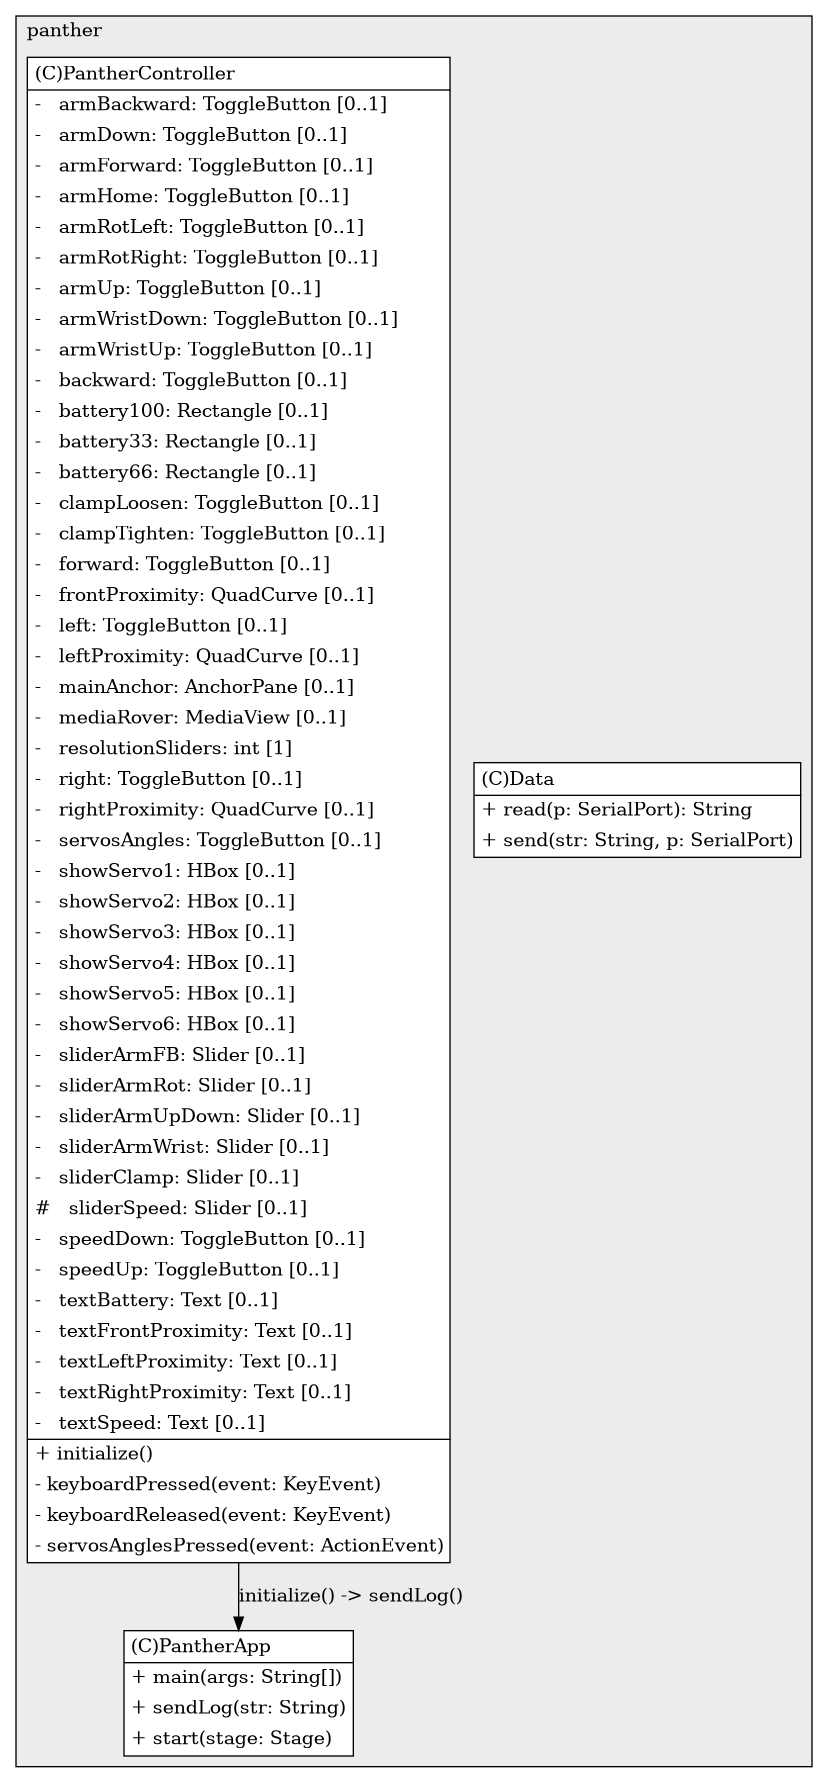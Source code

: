 @startuml

/' diagram meta data start
config=StructureConfiguration;
{
  "projectClassification": {
    "searchMode": "OpenProject", // OpenProject, AllProjects
    "includedProjects": "",
    "pathEndKeywords": "*.impl",
    "isClientPath": "",
    "isClientName": "",
    "isTestPath": "",
    "isTestName": "",
    "isMappingPath": "",
    "isMappingName": "",
    "isDataAccessPath": "",
    "isDataAccessName": "",
    "isDataStructurePath": "",
    "isDataStructureName": "",
    "isInterfaceStructuresPath": "",
    "isInterfaceStructuresName": "",
    "isEntryPointPath": "",
    "isEntryPointName": "",
    "treatFinalFieldsAsMandatory": false
  },
  "graphRestriction": {
    "classPackageExcludeFilter": "",
    "classPackageIncludeFilter": "",
    "classNameExcludeFilter": "",
    "classNameIncludeFilter": "",
    "methodNameExcludeFilter": "",
    "methodNameIncludeFilter": "",
    "removeByInheritance": "", // inheritance/annotation based filtering is done in a second step
    "removeByAnnotation": "",
    "removeByClassPackage": "", // cleanup the graph after inheritance/annotation based filtering is done
    "removeByClassName": "",
    "cutMappings": true,
    "cutEnum": true,
    "cutTests": true,
    "cutClient": true,
    "cutDataAccess": true,
    "cutInterfaceStructures": true,
    "cutDataStructures": true,
    "cutGetterAndSetter": true,
    "cutConstructors": true
  },
  "graphTraversal": {
    "forwardDepth": 3,
    "backwardDepth": 3,
    "classPackageExcludeFilter": "",
    "classPackageIncludeFilter": "",
    "classNameExcludeFilter": "",
    "classNameIncludeFilter": "",
    "methodNameExcludeFilter": "",
    "methodNameIncludeFilter": "",
    "hideMappings": false,
    "hideDataStructures": false,
    "hidePrivateMethods": true,
    "hideInterfaceCalls": true, // indirection: implementation -> interface (is hidden) -> implementation
    "onlyShowApplicationEntryPoints": false, // root node is included
    "useMethodCallsForStructureDiagram": "ForwardOnly" // ForwardOnly, BothDirections, No
  },
  "details": {
    "aggregation": "GroupByClass", // ByClass, GroupByClass, None
    "showClassGenericTypes": true,
    "showMethods": true,
    "showMethodParameterNames": true,
    "showMethodParameterTypes": true,
    "showMethodReturnType": true,
    "showPackageLevels": 4,
    "showDetailedClassStructure": true
  },
  "rootClass": "helha.panther.PantherController",
  "extensionCallbackMethod": "" // qualified.class.name#methodName - signature: public static String method(String)
}
diagram meta data end '/



digraph g {
    rankdir="TB"
    splines=polyline
    

'nodes 
subgraph cluster_796628930 { 
   	label=panther
	labeljust=l
	fillcolor="#ececec"
	style=filled
   
   Data1517631336[
	label=<<TABLE BORDER="1" CELLBORDER="0" CELLPADDING="4" CELLSPACING="0">
<TR><TD ALIGN="LEFT" >(C)Data</TD></TR>
<HR/>
<TR><TD ALIGN="LEFT" >+ read(p: SerialPort): String</TD></TR>
<TR><TD ALIGN="LEFT" >+ send(str: String, p: SerialPort)</TD></TR>
</TABLE>>
	style=filled
	margin=0
	shape=plaintext
	fillcolor="#FFFFFF"
];

PantherApp1517631336[
	label=<<TABLE BORDER="1" CELLBORDER="0" CELLPADDING="4" CELLSPACING="0">
<TR><TD ALIGN="LEFT" >(C)PantherApp</TD></TR>
<HR/>
<TR><TD ALIGN="LEFT" >+ main(args: String[])</TD></TR>
<TR><TD ALIGN="LEFT" >+ sendLog(str: String)</TD></TR>
<TR><TD ALIGN="LEFT" >+ start(stage: Stage)</TD></TR>
</TABLE>>
	style=filled
	margin=0
	shape=plaintext
	fillcolor="#FFFFFF"
];

PantherController1517631336[
	label=<<TABLE BORDER="1" CELLBORDER="0" CELLPADDING="4" CELLSPACING="0">
<TR><TD ALIGN="LEFT" >(C)PantherController</TD></TR>
<HR/>
<TR><TD ALIGN="LEFT" >-   armBackward: ToggleButton [0..1]</TD></TR>
<TR><TD ALIGN="LEFT" >-   armDown: ToggleButton [0..1]</TD></TR>
<TR><TD ALIGN="LEFT" >-   armForward: ToggleButton [0..1]</TD></TR>
<TR><TD ALIGN="LEFT" >-   armHome: ToggleButton [0..1]</TD></TR>
<TR><TD ALIGN="LEFT" >-   armRotLeft: ToggleButton [0..1]</TD></TR>
<TR><TD ALIGN="LEFT" >-   armRotRight: ToggleButton [0..1]</TD></TR>
<TR><TD ALIGN="LEFT" >-   armUp: ToggleButton [0..1]</TD></TR>
<TR><TD ALIGN="LEFT" >-   armWristDown: ToggleButton [0..1]</TD></TR>
<TR><TD ALIGN="LEFT" >-   armWristUp: ToggleButton [0..1]</TD></TR>
<TR><TD ALIGN="LEFT" >-   backward: ToggleButton [0..1]</TD></TR>
<TR><TD ALIGN="LEFT" >-   battery100: Rectangle [0..1]</TD></TR>
<TR><TD ALIGN="LEFT" >-   battery33: Rectangle [0..1]</TD></TR>
<TR><TD ALIGN="LEFT" >-   battery66: Rectangle [0..1]</TD></TR>
<TR><TD ALIGN="LEFT" >-   clampLoosen: ToggleButton [0..1]</TD></TR>
<TR><TD ALIGN="LEFT" >-   clampTighten: ToggleButton [0..1]</TD></TR>
<TR><TD ALIGN="LEFT" >-   forward: ToggleButton [0..1]</TD></TR>
<TR><TD ALIGN="LEFT" >-   frontProximity: QuadCurve [0..1]</TD></TR>
<TR><TD ALIGN="LEFT" >-   left: ToggleButton [0..1]</TD></TR>
<TR><TD ALIGN="LEFT" >-   leftProximity: QuadCurve [0..1]</TD></TR>
<TR><TD ALIGN="LEFT" >-   mainAnchor: AnchorPane [0..1]</TD></TR>
<TR><TD ALIGN="LEFT" >-   mediaRover: MediaView [0..1]</TD></TR>
<TR><TD ALIGN="LEFT" >-   resolutionSliders: int [1]</TD></TR>
<TR><TD ALIGN="LEFT" >-   right: ToggleButton [0..1]</TD></TR>
<TR><TD ALIGN="LEFT" >-   rightProximity: QuadCurve [0..1]</TD></TR>
<TR><TD ALIGN="LEFT" >-   servosAngles: ToggleButton [0..1]</TD></TR>
<TR><TD ALIGN="LEFT" >-   showServo1: HBox [0..1]</TD></TR>
<TR><TD ALIGN="LEFT" >-   showServo2: HBox [0..1]</TD></TR>
<TR><TD ALIGN="LEFT" >-   showServo3: HBox [0..1]</TD></TR>
<TR><TD ALIGN="LEFT" >-   showServo4: HBox [0..1]</TD></TR>
<TR><TD ALIGN="LEFT" >-   showServo5: HBox [0..1]</TD></TR>
<TR><TD ALIGN="LEFT" >-   showServo6: HBox [0..1]</TD></TR>
<TR><TD ALIGN="LEFT" >-   sliderArmFB: Slider [0..1]</TD></TR>
<TR><TD ALIGN="LEFT" >-   sliderArmRot: Slider [0..1]</TD></TR>
<TR><TD ALIGN="LEFT" >-   sliderArmUpDown: Slider [0..1]</TD></TR>
<TR><TD ALIGN="LEFT" >-   sliderArmWrist: Slider [0..1]</TD></TR>
<TR><TD ALIGN="LEFT" >-   sliderClamp: Slider [0..1]</TD></TR>
<TR><TD ALIGN="LEFT" >#   sliderSpeed: Slider [0..1]</TD></TR>
<TR><TD ALIGN="LEFT" >-   speedDown: ToggleButton [0..1]</TD></TR>
<TR><TD ALIGN="LEFT" >-   speedUp: ToggleButton [0..1]</TD></TR>
<TR><TD ALIGN="LEFT" >-   textBattery: Text [0..1]</TD></TR>
<TR><TD ALIGN="LEFT" >-   textFrontProximity: Text [0..1]</TD></TR>
<TR><TD ALIGN="LEFT" >-   textLeftProximity: Text [0..1]</TD></TR>
<TR><TD ALIGN="LEFT" >-   textRightProximity: Text [0..1]</TD></TR>
<TR><TD ALIGN="LEFT" >-   textSpeed: Text [0..1]</TD></TR>
<HR/>
<TR><TD ALIGN="LEFT" >+ initialize()</TD></TR>
<TR><TD ALIGN="LEFT" >- keyboardPressed(event: KeyEvent)</TD></TR>
<TR><TD ALIGN="LEFT" >- keyboardReleased(event: KeyEvent)</TD></TR>
<TR><TD ALIGN="LEFT" >- servosAnglesPressed(event: ActionEvent)</TD></TR>
</TABLE>>
	style=filled
	margin=0
	shape=plaintext
	fillcolor="#FFFFFF"
];
} 

'edges    
PantherController1517631336 -> PantherApp1517631336[label="initialize() -> sendLog()"];
    
}
@enduml